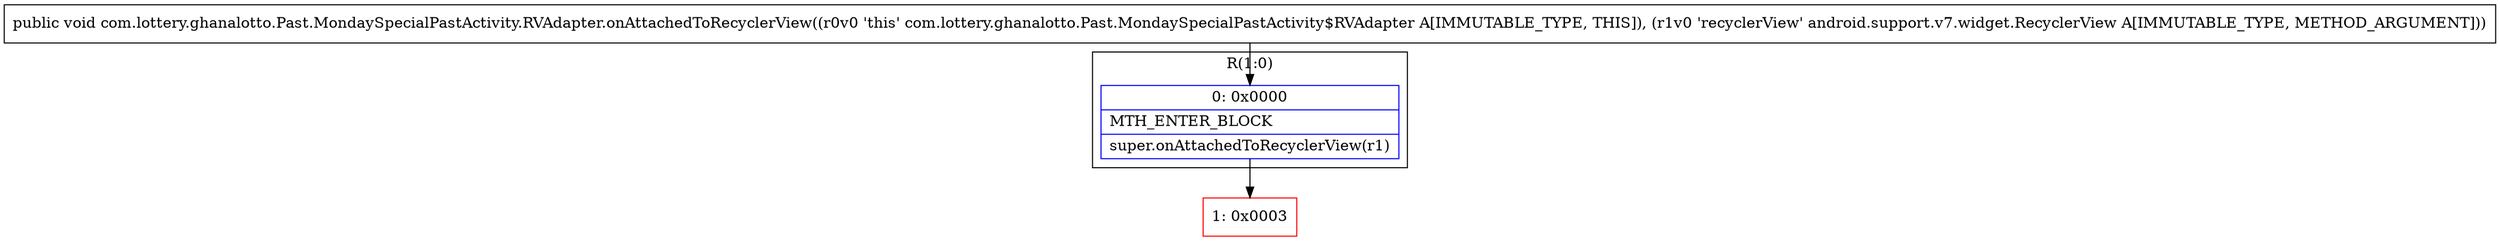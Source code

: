 digraph "CFG forcom.lottery.ghanalotto.Past.MondaySpecialPastActivity.RVAdapter.onAttachedToRecyclerView(Landroid\/support\/v7\/widget\/RecyclerView;)V" {
subgraph cluster_Region_1439865288 {
label = "R(1:0)";
node [shape=record,color=blue];
Node_0 [shape=record,label="{0\:\ 0x0000|MTH_ENTER_BLOCK\l|super.onAttachedToRecyclerView(r1)\l}"];
}
Node_1 [shape=record,color=red,label="{1\:\ 0x0003}"];
MethodNode[shape=record,label="{public void com.lottery.ghanalotto.Past.MondaySpecialPastActivity.RVAdapter.onAttachedToRecyclerView((r0v0 'this' com.lottery.ghanalotto.Past.MondaySpecialPastActivity$RVAdapter A[IMMUTABLE_TYPE, THIS]), (r1v0 'recyclerView' android.support.v7.widget.RecyclerView A[IMMUTABLE_TYPE, METHOD_ARGUMENT])) }"];
MethodNode -> Node_0;
Node_0 -> Node_1;
}

